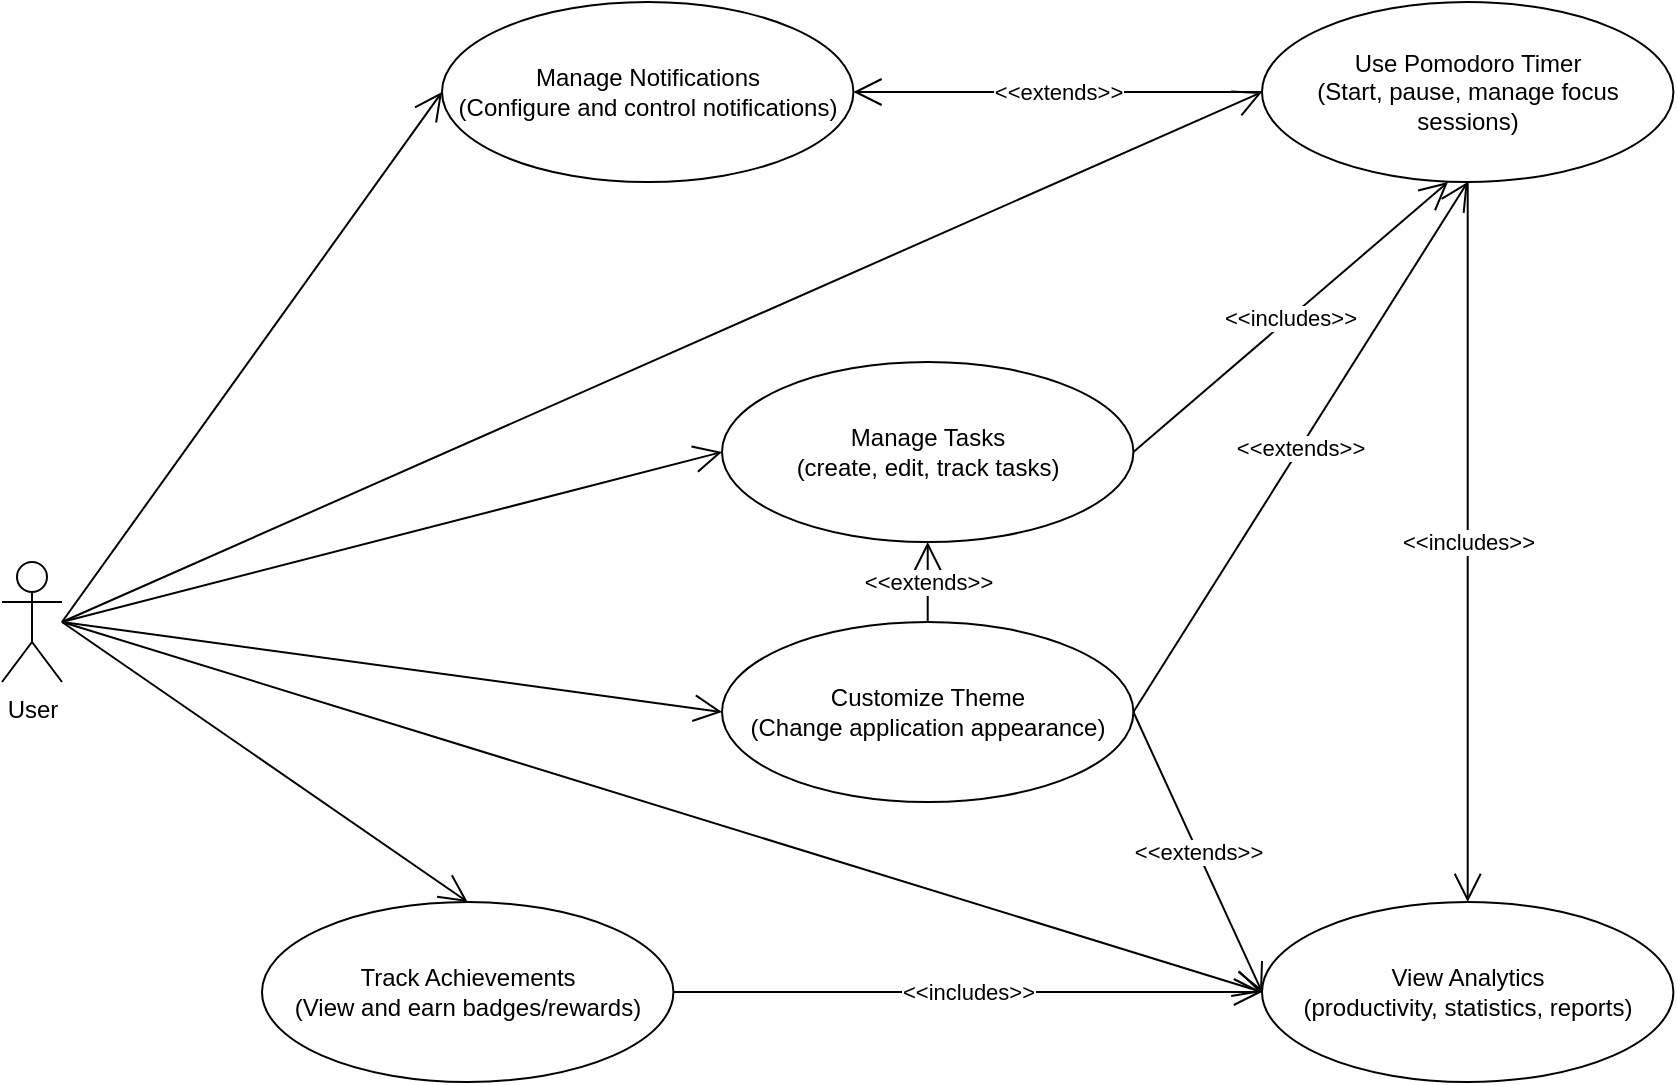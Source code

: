 <mxfile version="26.2.13">
  <diagram name="FocusFlow Use Cases" id="QFHIsWMES1cbCs7EL4d1">
    <mxGraphModel dx="1190" dy="1754" grid="1" gridSize="10" guides="1" tooltips="1" connect="1" arrows="1" fold="1" page="1" pageScale="1" pageWidth="850" pageHeight="1100" math="0" shadow="0">
      <root>
        <mxCell id="0" />
        <mxCell id="1" parent="0" />
        <mxCell id="-Xn22nRx8sMI7lDtCYzr-1" value="User" style="shape=umlActor;verticalLabelPosition=bottom;verticalAlign=top;html=1;" vertex="1" parent="1">
          <mxGeometry x="150" y="230" width="30" height="60" as="geometry" />
        </mxCell>
        <mxCell id="-Xn22nRx8sMI7lDtCYzr-2" value="Manage Tasks&lt;div&gt;(create, edit, track tasks)&lt;/div&gt;" style="ellipse;whiteSpace=wrap;html=1;aspect=fixed;" vertex="1" parent="1">
          <mxGeometry x="510" y="130" width="205.71" height="90" as="geometry" />
        </mxCell>
        <mxCell id="-Xn22nRx8sMI7lDtCYzr-3" value="Use Pomodoro Timer&lt;div&gt;(Start, pause, manage focus sessions)&lt;/div&gt;" style="ellipse;whiteSpace=wrap;html=1;aspect=fixed;" vertex="1" parent="1">
          <mxGeometry x="780" y="-50" width="205.71" height="90" as="geometry" />
        </mxCell>
        <mxCell id="-Xn22nRx8sMI7lDtCYzr-4" value="View Analytics&lt;div&gt;(productivity, statistics, reports)&lt;/div&gt;" style="ellipse;whiteSpace=wrap;html=1;aspect=fixed;" vertex="1" parent="1">
          <mxGeometry x="780" y="400" width="205.71" height="90" as="geometry" />
        </mxCell>
        <mxCell id="-Xn22nRx8sMI7lDtCYzr-5" value="Manage Notifications&lt;div&gt;(Configure and control notifications)&lt;/div&gt;" style="ellipse;whiteSpace=wrap;html=1;aspect=fixed;" vertex="1" parent="1">
          <mxGeometry x="370" y="-50" width="205.71" height="90" as="geometry" />
        </mxCell>
        <mxCell id="-Xn22nRx8sMI7lDtCYzr-6" value="Customize Theme&lt;div&gt;(Change application appearance)&lt;/div&gt;" style="ellipse;whiteSpace=wrap;html=1;aspect=fixed;" vertex="1" parent="1">
          <mxGeometry x="510" y="260" width="205.71" height="90" as="geometry" />
        </mxCell>
        <mxCell id="-Xn22nRx8sMI7lDtCYzr-7" value="Track Achievements&lt;div&gt;(View and earn badges/rewards)&lt;/div&gt;" style="ellipse;whiteSpace=wrap;html=1;aspect=fixed;" vertex="1" parent="1">
          <mxGeometry x="280" y="400" width="205.71" height="90" as="geometry" />
        </mxCell>
        <mxCell id="-Xn22nRx8sMI7lDtCYzr-8" value="&amp;lt;&amp;lt;includes&amp;gt;&amp;gt;" style="endArrow=open;endFill=1;endSize=12;html=1;exitX=1;exitY=0.5;exitDx=0;exitDy=0;" edge="1" parent="1" source="-Xn22nRx8sMI7lDtCYzr-2">
          <mxGeometry width="160" relative="1" as="geometry">
            <mxPoint x="873" y="40" as="targetPoint" />
          </mxGeometry>
        </mxCell>
        <mxCell id="-Xn22nRx8sMI7lDtCYzr-9" value="&amp;lt;&amp;lt;includes&amp;gt;&amp;gt;" style="endArrow=open;endFill=1;endSize=12;html=1;exitX=0.5;exitY=1;exitDx=0;exitDy=0;entryX=0.5;entryY=0;entryDx=0;entryDy=0;" edge="1" parent="1" source="-Xn22nRx8sMI7lDtCYzr-3" target="-Xn22nRx8sMI7lDtCYzr-4">
          <mxGeometry width="160" relative="1" as="geometry" />
        </mxCell>
        <mxCell id="-Xn22nRx8sMI7lDtCYzr-10" value="&amp;lt;&amp;lt;includes&amp;gt;&amp;gt;" style="endArrow=open;endFill=1;endSize=12;html=1;exitX=1;exitY=0.5;exitDx=0;exitDy=0;entryX=0;entryY=0.5;entryDx=0;entryDy=0;" edge="1" parent="1" source="-Xn22nRx8sMI7lDtCYzr-7" target="-Xn22nRx8sMI7lDtCYzr-4">
          <mxGeometry width="160" relative="1" as="geometry" />
        </mxCell>
        <mxCell id="-Xn22nRx8sMI7lDtCYzr-11" value="&amp;lt;&amp;lt;extends&lt;span style=&quot;background-color: light-dark(#ffffff, var(--ge-dark-color, #121212)); color: light-dark(rgb(0, 0, 0), rgb(255, 255, 255));&quot;&gt;&amp;gt;&amp;gt;&lt;/span&gt;" style="endArrow=open;endFill=1;endSize=12;html=1;exitX=0;exitY=0.5;exitDx=0;exitDy=0;" edge="1" parent="1" source="-Xn22nRx8sMI7lDtCYzr-3" target="-Xn22nRx8sMI7lDtCYzr-5">
          <mxGeometry width="160" relative="1" as="geometry">
            <mxPoint x="750" y="5" as="sourcePoint" />
          </mxGeometry>
        </mxCell>
        <mxCell id="-Xn22nRx8sMI7lDtCYzr-12" value="&amp;lt;&amp;lt;extends&lt;span style=&quot;color: light-dark(rgb(0, 0, 0), rgb(255, 255, 255)); background-color: light-dark(#ffffff, var(--ge-dark-color, #121212));&quot;&gt;&amp;gt;&amp;gt;&lt;/span&gt;" style="endArrow=open;endFill=1;endSize=12;html=1;entryX=0.5;entryY=1;entryDx=0;entryDy=0;exitX=0.5;exitY=0;exitDx=0;exitDy=0;" edge="1" parent="1" source="-Xn22nRx8sMI7lDtCYzr-6" target="-Xn22nRx8sMI7lDtCYzr-2">
          <mxGeometry x="-0.009" width="160" relative="1" as="geometry">
            <mxPoint x="550" y="-170" as="sourcePoint" />
            <mxPoint x="403" y="140" as="targetPoint" />
            <mxPoint as="offset" />
          </mxGeometry>
        </mxCell>
        <mxCell id="-Xn22nRx8sMI7lDtCYzr-13" value="&amp;lt;&amp;lt;extends&lt;span style=&quot;color: light-dark(rgb(0, 0, 0), rgb(255, 255, 255)); background-color: light-dark(#ffffff, var(--ge-dark-color, #121212));&quot;&gt;&amp;gt;&amp;gt;&lt;/span&gt;" style="endArrow=open;endFill=1;endSize=12;html=1;entryX=0.5;entryY=1;entryDx=0;entryDy=0;exitX=1;exitY=0.5;exitDx=0;exitDy=0;" edge="1" parent="1" source="-Xn22nRx8sMI7lDtCYzr-6" target="-Xn22nRx8sMI7lDtCYzr-3">
          <mxGeometry width="160" relative="1" as="geometry">
            <mxPoint x="520" y="-170" as="sourcePoint" />
          </mxGeometry>
        </mxCell>
        <mxCell id="-Xn22nRx8sMI7lDtCYzr-14" value="&amp;lt;&amp;lt;extends&lt;span style=&quot;color: light-dark(rgb(0, 0, 0), rgb(255, 255, 255)); background-color: light-dark(#ffffff, var(--ge-dark-color, #121212));&quot;&gt;&amp;gt;&amp;gt;&lt;/span&gt;" style="endArrow=open;endFill=1;endSize=12;html=1;exitX=1;exitY=0.5;exitDx=0;exitDy=0;entryX=0;entryY=0.5;entryDx=0;entryDy=0;" edge="1" parent="1" source="-Xn22nRx8sMI7lDtCYzr-6" target="-Xn22nRx8sMI7lDtCYzr-4">
          <mxGeometry width="160" relative="1" as="geometry" />
        </mxCell>
        <mxCell id="-Xn22nRx8sMI7lDtCYzr-15" value="" style="endArrow=open;endFill=1;endSize=12;html=1;exitX=1;exitY=0.5;exitDx=0;exitDy=0;entryX=0;entryY=0.5;entryDx=0;entryDy=0;" edge="1" parent="1" source="-Xn22nRx8sMI7lDtCYzr-1" target="-Xn22nRx8sMI7lDtCYzr-2">
          <mxGeometry width="160" relative="1" as="geometry" />
        </mxCell>
        <mxCell id="-Xn22nRx8sMI7lDtCYzr-16" value="" style="endArrow=open;endFill=1;endSize=12;html=1;exitX=1;exitY=0.5;exitDx=0;exitDy=0;entryX=0;entryY=0.5;entryDx=0;entryDy=0;" edge="1" parent="1" source="-Xn22nRx8sMI7lDtCYzr-1" target="-Xn22nRx8sMI7lDtCYzr-3">
          <mxGeometry width="160" relative="1" as="geometry" />
        </mxCell>
        <mxCell id="-Xn22nRx8sMI7lDtCYzr-17" value="" style="endArrow=open;endFill=1;endSize=12;html=1;exitX=1;exitY=0.5;exitDx=0;exitDy=0;entryX=0;entryY=0.5;entryDx=0;entryDy=0;" edge="1" parent="1" source="-Xn22nRx8sMI7lDtCYzr-1" target="-Xn22nRx8sMI7lDtCYzr-4">
          <mxGeometry width="160" relative="1" as="geometry" />
        </mxCell>
        <mxCell id="-Xn22nRx8sMI7lDtCYzr-18" value="" style="endArrow=open;endFill=1;endSize=12;html=1;exitX=1;exitY=0.5;exitDx=0;exitDy=0;entryX=0;entryY=0.5;entryDx=0;entryDy=0;" edge="1" parent="1" source="-Xn22nRx8sMI7lDtCYzr-1" target="-Xn22nRx8sMI7lDtCYzr-5">
          <mxGeometry width="160" relative="1" as="geometry" />
        </mxCell>
        <mxCell id="-Xn22nRx8sMI7lDtCYzr-19" value="" style="endArrow=open;endFill=1;endSize=12;html=1;exitX=1;exitY=0.5;exitDx=0;exitDy=0;entryX=0;entryY=0.5;entryDx=0;entryDy=0;" edge="1" parent="1" source="-Xn22nRx8sMI7lDtCYzr-1" target="-Xn22nRx8sMI7lDtCYzr-6">
          <mxGeometry width="160" relative="1" as="geometry" />
        </mxCell>
        <mxCell id="-Xn22nRx8sMI7lDtCYzr-20" value="" style="endArrow=open;endFill=1;endSize=12;html=1;exitX=1;exitY=0.5;exitDx=0;exitDy=0;entryX=0.5;entryY=0;entryDx=0;entryDy=0;" edge="1" parent="1" source="-Xn22nRx8sMI7lDtCYzr-1" target="-Xn22nRx8sMI7lDtCYzr-7">
          <mxGeometry width="160" relative="1" as="geometry" />
        </mxCell>
      </root>
    </mxGraphModel>
  </diagram>
</mxfile>
